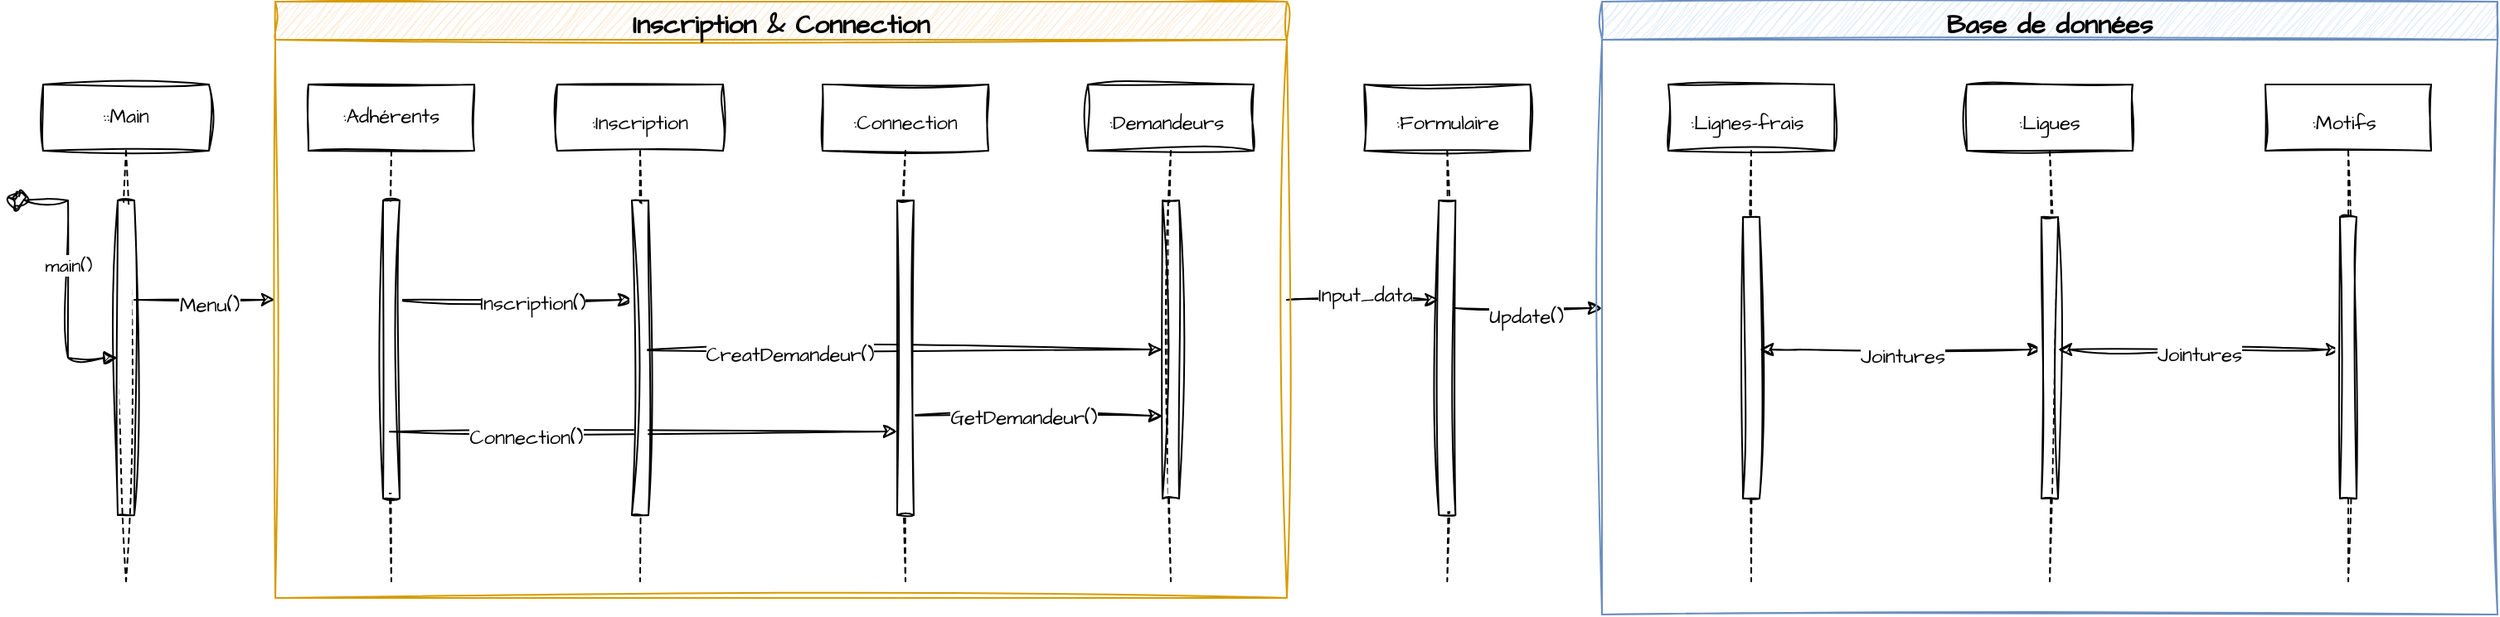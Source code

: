<mxfile version="22.1.5" type="github">
  <diagram name="Page-1" id="2YBvvXClWsGukQMizWep">
    <mxGraphModel dx="1844" dy="2168" grid="1" gridSize="10" guides="1" tooltips="1" connect="1" arrows="1" fold="1" page="1" pageScale="1" pageWidth="850" pageHeight="1100" background="none" math="0" shadow="0">
      <root>
        <mxCell id="0" />
        <mxCell id="1" parent="0" />
        <mxCell id="RRASFoo9B7p19ly4RnA5-65" style="rounded=0;sketch=1;hachureGap=4;jiggle=2;curveFitting=1;orthogonalLoop=1;jettySize=auto;html=1;elbow=horizontal;fontFamily=Architects Daughter;fontSource=https%3A%2F%2Ffonts.googleapis.com%2Fcss%3Ffamily%3DArchitects%2BDaughter;fontSize=16;entryX=0;entryY=0.5;entryDx=0;entryDy=0;" edge="1" parent="1" source="aM9ryv3xv72pqoxQDRHE-2" target="RRASFoo9B7p19ly4RnA5-80">
          <mxGeometry relative="1" as="geometry">
            <mxPoint x="155.0" y="120" as="sourcePoint" />
            <mxPoint x="805" y="120" as="targetPoint" />
          </mxGeometry>
        </mxCell>
        <mxCell id="RRASFoo9B7p19ly4RnA5-66" value="&lt;font style=&quot;font-size: 12px;&quot;&gt;Menu()&lt;/font&gt;" style="edgeLabel;html=1;align=center;verticalAlign=middle;resizable=0;points=[];fontSize=20;fontFamily=Architects Daughter;" vertex="1" connectable="0" parent="RRASFoo9B7p19ly4RnA5-65">
          <mxGeometry x="0.64" y="3" relative="1" as="geometry">
            <mxPoint x="-25" y="3" as="offset" />
          </mxGeometry>
        </mxCell>
        <mxCell id="aM9ryv3xv72pqoxQDRHE-1" value="::Main" style="shape=umlLifeline;perimeter=lifelinePerimeter;whiteSpace=wrap;html=1;container=0;dropTarget=0;collapsible=0;recursiveResize=0;outlineConnect=0;portConstraint=eastwest;newEdgeStyle={&quot;edgeStyle&quot;:&quot;elbowEdgeStyle&quot;,&quot;elbow&quot;:&quot;vertical&quot;,&quot;curved&quot;:0,&quot;rounded&quot;:0};fontFamily=Architects Daughter;fontSource=https%3A%2F%2Ffonts.googleapis.com%2Fcss%3Ffamily%3DArchitects%2BDaughter;sketch=1;curveFitting=1;jiggle=2;" parent="1" vertex="1">
          <mxGeometry x="100" y="40" width="100" height="300" as="geometry" />
        </mxCell>
        <mxCell id="aM9ryv3xv72pqoxQDRHE-2" value="" style="html=1;points=[];perimeter=orthogonalPerimeter;outlineConnect=0;targetShapes=umlLifeline;portConstraint=eastwest;newEdgeStyle={&quot;edgeStyle&quot;:&quot;elbowEdgeStyle&quot;,&quot;elbow&quot;:&quot;vertical&quot;,&quot;curved&quot;:0,&quot;rounded&quot;:0};fontFamily=Architects Daughter;fontSource=https%3A%2F%2Ffonts.googleapis.com%2Fcss%3Ffamily%3DArchitects%2BDaughter;sketch=1;curveFitting=1;jiggle=2;" parent="aM9ryv3xv72pqoxQDRHE-1" vertex="1">
          <mxGeometry x="45" y="70" width="10" height="190" as="geometry" />
        </mxCell>
        <mxCell id="aM9ryv3xv72pqoxQDRHE-3" value="main()" style="html=1;verticalAlign=bottom;startArrow=oval;endArrow=block;startSize=8;edgeStyle=elbowEdgeStyle;elbow=horizontal;curved=0;rounded=0;fontFamily=Architects Daughter;fontSource=https%3A%2F%2Ffonts.googleapis.com%2Fcss%3Ffamily%3DArchitects%2BDaughter;sketch=1;curveFitting=1;jiggle=2;" parent="aM9ryv3xv72pqoxQDRHE-1" target="aM9ryv3xv72pqoxQDRHE-2" edge="1">
          <mxGeometry relative="1" as="geometry">
            <mxPoint x="-15" y="70" as="sourcePoint" />
          </mxGeometry>
        </mxCell>
        <mxCell id="RRASFoo9B7p19ly4RnA5-67" style="edgeStyle=elbowEdgeStyle;rounded=0;sketch=1;hachureGap=4;jiggle=2;curveFitting=1;orthogonalLoop=1;jettySize=auto;html=1;elbow=vertical;curved=0;fontFamily=Architects Daughter;fontSource=https%3A%2F%2Ffonts.googleapis.com%2Fcss%3Ffamily%3DArchitects%2BDaughter;fontSize=16;" edge="1" parent="1" target="RRASFoo9B7p19ly4RnA5-49">
          <mxGeometry relative="1" as="geometry">
            <mxPoint x="309.447" y="169.998" as="sourcePoint" />
            <mxPoint x="485" y="169.998" as="targetPoint" />
          </mxGeometry>
        </mxCell>
        <mxCell id="RRASFoo9B7p19ly4RnA5-75" value="&lt;font style=&quot;font-size: 12px;&quot;&gt;Inscription()&lt;/font&gt;" style="edgeLabel;html=1;align=center;verticalAlign=middle;resizable=0;points=[];fontSize=20;fontFamily=Architects Daughter;" vertex="1" connectable="0" parent="RRASFoo9B7p19ly4RnA5-67">
          <mxGeometry x="0.168" y="1" relative="1" as="geometry">
            <mxPoint as="offset" />
          </mxGeometry>
        </mxCell>
        <mxCell id="aM9ryv3xv72pqoxQDRHE-5" value=":Adhérents" style="shape=umlLifeline;perimeter=lifelinePerimeter;whiteSpace=wrap;html=1;container=0;dropTarget=0;collapsible=0;recursiveResize=0;outlineConnect=0;portConstraint=eastwest;newEdgeStyle={&quot;edgeStyle&quot;:&quot;elbowEdgeStyle&quot;,&quot;elbow&quot;:&quot;vertical&quot;,&quot;curved&quot;:0,&quot;rounded&quot;:0};fontFamily=Architects Daughter;fontSource=https%3A%2F%2Ffonts.googleapis.com%2Fcss%3Ffamily%3DArchitects%2BDaughter;sketch=1;curveFitting=1;jiggle=2;" parent="1" vertex="1">
          <mxGeometry x="260" y="40" width="100" height="300" as="geometry" />
        </mxCell>
        <mxCell id="aM9ryv3xv72pqoxQDRHE-6" value="" style="html=1;points=[];perimeter=orthogonalPerimeter;outlineConnect=0;targetShapes=umlLifeline;portConstraint=eastwest;newEdgeStyle={&quot;edgeStyle&quot;:&quot;elbowEdgeStyle&quot;,&quot;elbow&quot;:&quot;vertical&quot;,&quot;curved&quot;:0,&quot;rounded&quot;:0};fontFamily=Architects Daughter;fontSource=https%3A%2F%2Ffonts.googleapis.com%2Fcss%3Ffamily%3DArchitects%2BDaughter;sketch=1;curveFitting=1;jiggle=2;" parent="aM9ryv3xv72pqoxQDRHE-5" vertex="1">
          <mxGeometry x="45" y="70" width="10" height="180" as="geometry" />
        </mxCell>
        <mxCell id="RRASFoo9B7p19ly4RnA5-60" style="edgeStyle=elbowEdgeStyle;rounded=0;sketch=1;hachureGap=4;jiggle=2;curveFitting=1;orthogonalLoop=1;jettySize=auto;html=1;elbow=vertical;curved=0;entryX=0;entryY=0.5;entryDx=0;entryDy=0;fontFamily=Architects Daughter;fontSource=https%3A%2F%2Ffonts.googleapis.com%2Fcss%3Ffamily%3DArchitects%2BDaughter;fontSize=16;" edge="1" parent="1" source="RRASFoo9B7p19ly4RnA5-31" target="RRASFoo9B7p19ly4RnA5-55">
          <mxGeometry relative="1" as="geometry">
            <mxPoint x="1168.5" y="181" as="sourcePoint" />
            <mxPoint x="1280" y="180" as="targetPoint" />
          </mxGeometry>
        </mxCell>
        <mxCell id="RRASFoo9B7p19ly4RnA5-81" value="&lt;font style=&quot;font-size: 12px;&quot;&gt;Update()&lt;/font&gt;" style="edgeLabel;html=1;align=center;verticalAlign=middle;resizable=0;points=[];fontSize=20;fontFamily=Architects Daughter;" vertex="1" connectable="0" parent="RRASFoo9B7p19ly4RnA5-60">
          <mxGeometry x="-0.064" y="-2" relative="1" as="geometry">
            <mxPoint x="1" as="offset" />
          </mxGeometry>
        </mxCell>
        <mxCell id="RRASFoo9B7p19ly4RnA5-30" value="&lt;font style=&quot;font-size: 12px;&quot;&gt;:Formulaire&lt;br&gt;&lt;/font&gt;" style="shape=umlLifeline;perimeter=lifelinePerimeter;whiteSpace=wrap;html=1;container=0;dropTarget=0;collapsible=0;recursiveResize=0;outlineConnect=0;portConstraint=eastwest;newEdgeStyle={&quot;edgeStyle&quot;:&quot;elbowEdgeStyle&quot;,&quot;elbow&quot;:&quot;vertical&quot;,&quot;curved&quot;:0,&quot;rounded&quot;:0};fontFamily=Architects Daughter;fontSource=https%3A%2F%2Ffonts.googleapis.com%2Fcss%3Ffamily%3DArchitects%2BDaughter;sketch=1;curveFitting=1;jiggle=2;hachureGap=4;fontSize=20;" vertex="1" parent="1">
          <mxGeometry x="896.67" y="40" width="100" height="300" as="geometry" />
        </mxCell>
        <mxCell id="RRASFoo9B7p19ly4RnA5-31" value="" style="html=1;points=[];perimeter=orthogonalPerimeter;outlineConnect=0;targetShapes=umlLifeline;portConstraint=eastwest;newEdgeStyle={&quot;edgeStyle&quot;:&quot;elbowEdgeStyle&quot;,&quot;elbow&quot;:&quot;vertical&quot;,&quot;curved&quot;:0,&quot;rounded&quot;:0};fontFamily=Architects Daughter;fontSource=https%3A%2F%2Ffonts.googleapis.com%2Fcss%3Ffamily%3DArchitects%2BDaughter;sketch=1;curveFitting=1;jiggle=2;hachureGap=4;fontSize=20;" vertex="1" parent="RRASFoo9B7p19ly4RnA5-30">
          <mxGeometry x="45" y="70" width="10" height="190" as="geometry" />
        </mxCell>
        <mxCell id="RRASFoo9B7p19ly4RnA5-59" style="rounded=0;sketch=1;hachureGap=4;jiggle=2;curveFitting=1;orthogonalLoop=1;jettySize=auto;html=1;fontFamily=Architects Daughter;fontSource=https%3A%2F%2Ffonts.googleapis.com%2Fcss%3Ffamily%3DArchitects%2BDaughter;fontSize=16;exitX=1;exitY=0.5;exitDx=0;exitDy=0;" edge="1" parent="1" source="RRASFoo9B7p19ly4RnA5-80" target="RRASFoo9B7p19ly4RnA5-31">
          <mxGeometry relative="1" as="geometry">
            <mxPoint x="815" y="150" as="sourcePoint" />
            <mxPoint x="1005" y="150" as="targetPoint" />
          </mxGeometry>
        </mxCell>
        <mxCell id="RRASFoo9B7p19ly4RnA5-77" value="&lt;span style=&quot;font-size: 12px;&quot;&gt;Input_data&lt;/span&gt;" style="edgeLabel;html=1;align=center;verticalAlign=middle;resizable=0;points=[];fontSize=20;fontFamily=Architects Daughter;" vertex="1" connectable="0" parent="RRASFoo9B7p19ly4RnA5-59">
          <mxGeometry x="0.013" y="6" relative="1" as="geometry">
            <mxPoint as="offset" />
          </mxGeometry>
        </mxCell>
        <mxCell id="RRASFoo9B7p19ly4RnA5-55" value="&lt;font style=&quot;font-size: 16px;&quot;&gt;Base de données&lt;/font&gt;" style="swimlane;whiteSpace=wrap;html=1;sketch=1;hachureGap=4;jiggle=2;curveFitting=1;fontFamily=Architects Daughter;fontSource=https%3A%2F%2Ffonts.googleapis.com%2Fcss%3Ffamily%3DArchitects%2BDaughter;fontSize=20;fillColor=#dae8fc;strokeColor=#6c8ebf;" vertex="1" parent="1">
          <mxGeometry x="1040" y="-10" width="540" height="370" as="geometry" />
        </mxCell>
        <mxCell id="RRASFoo9B7p19ly4RnA5-11" value="" style="edgeStyle=elbowEdgeStyle;rounded=0;sketch=1;hachureGap=4;jiggle=2;curveFitting=1;orthogonalLoop=1;jettySize=auto;html=1;elbow=vertical;curved=0;fontFamily=Architects Daughter;fontSource=https%3A%2F%2Ffonts.googleapis.com%2Fcss%3Ffamily%3DArchitects%2BDaughter;fontSize=16;startArrow=classic;startFill=1;" edge="1" parent="RRASFoo9B7p19ly4RnA5-55">
          <mxGeometry relative="1" as="geometry">
            <mxPoint x="95" y="210.0" as="sourcePoint" />
            <mxPoint x="265" y="210.0" as="targetPoint" />
            <Array as="points">
              <mxPoint x="120" y="210" />
            </Array>
          </mxGeometry>
        </mxCell>
        <mxCell id="RRASFoo9B7p19ly4RnA5-78" value="&lt;font style=&quot;font-size: 12px;&quot;&gt;Jointures&lt;/font&gt;" style="edgeLabel;html=1;align=center;verticalAlign=middle;resizable=0;points=[];fontSize=20;fontFamily=Architects Daughter;" vertex="1" connectable="0" parent="RRASFoo9B7p19ly4RnA5-11">
          <mxGeometry x="0.011" y="-1" relative="1" as="geometry">
            <mxPoint as="offset" />
          </mxGeometry>
        </mxCell>
        <mxCell id="RRASFoo9B7p19ly4RnA5-6" value="&lt;font style=&quot;font-size: 12px;&quot;&gt;&lt;font style=&quot;font-size: 12px;&quot;&gt;:&lt;/font&gt;Lignes-frais&amp;nbsp;&lt;/font&gt;" style="shape=umlLifeline;perimeter=lifelinePerimeter;whiteSpace=wrap;html=1;container=0;dropTarget=0;collapsible=0;recursiveResize=0;outlineConnect=0;portConstraint=eastwest;newEdgeStyle={&quot;edgeStyle&quot;:&quot;elbowEdgeStyle&quot;,&quot;elbow&quot;:&quot;vertical&quot;,&quot;curved&quot;:0,&quot;rounded&quot;:0};fontFamily=Architects Daughter;fontSource=https%3A%2F%2Ffonts.googleapis.com%2Fcss%3Ffamily%3DArchitects%2BDaughter;sketch=1;curveFitting=1;jiggle=2;hachureGap=4;fontSize=20;" vertex="1" parent="RRASFoo9B7p19ly4RnA5-55">
          <mxGeometry x="40" y="50" width="100" height="300" as="geometry" />
        </mxCell>
        <mxCell id="RRASFoo9B7p19ly4RnA5-7" value="" style="html=1;points=[];perimeter=orthogonalPerimeter;outlineConnect=0;targetShapes=umlLifeline;portConstraint=eastwest;newEdgeStyle={&quot;edgeStyle&quot;:&quot;elbowEdgeStyle&quot;,&quot;elbow&quot;:&quot;vertical&quot;,&quot;curved&quot;:0,&quot;rounded&quot;:0};fontFamily=Architects Daughter;fontSource=https%3A%2F%2Ffonts.googleapis.com%2Fcss%3Ffamily%3DArchitects%2BDaughter;sketch=1;curveFitting=1;jiggle=2;hachureGap=4;fontSize=20;" vertex="1" parent="RRASFoo9B7p19ly4RnA5-6">
          <mxGeometry x="45" y="80" width="10" height="170" as="geometry" />
        </mxCell>
        <mxCell id="RRASFoo9B7p19ly4RnA5-14" value="" style="edgeStyle=elbowEdgeStyle;rounded=0;sketch=1;hachureGap=4;jiggle=2;curveFitting=1;orthogonalLoop=1;jettySize=auto;html=1;elbow=horizontal;curved=0;fontFamily=Architects Daughter;fontSource=https%3A%2F%2Ffonts.googleapis.com%2Fcss%3Ffamily%3DArchitects%2BDaughter;fontSize=16;startArrow=classic;startFill=1;" edge="1" parent="RRASFoo9B7p19ly4RnA5-55">
          <mxGeometry relative="1" as="geometry">
            <mxPoint x="275" y="210.0" as="sourcePoint" />
            <mxPoint x="445" y="210.0" as="targetPoint" />
          </mxGeometry>
        </mxCell>
        <mxCell id="RRASFoo9B7p19ly4RnA5-79" value="&lt;font style=&quot;font-size: 12px;&quot;&gt;Jointures&lt;/font&gt;" style="edgeLabel;html=1;align=center;verticalAlign=middle;resizable=0;points=[];fontSize=20;fontFamily=Architects Daughter;" vertex="1" connectable="0" parent="RRASFoo9B7p19ly4RnA5-14">
          <mxGeometry x="0.334" y="3" relative="1" as="geometry">
            <mxPoint x="-29" y="3" as="offset" />
          </mxGeometry>
        </mxCell>
        <mxCell id="RRASFoo9B7p19ly4RnA5-9" value="&lt;font style=&quot;font-size: 12px;&quot;&gt;:Ligues&lt;/font&gt;" style="shape=umlLifeline;perimeter=lifelinePerimeter;whiteSpace=wrap;html=1;container=0;dropTarget=0;collapsible=0;recursiveResize=0;outlineConnect=0;portConstraint=eastwest;newEdgeStyle={&quot;edgeStyle&quot;:&quot;elbowEdgeStyle&quot;,&quot;elbow&quot;:&quot;vertical&quot;,&quot;curved&quot;:0,&quot;rounded&quot;:0};fontFamily=Architects Daughter;fontSource=https%3A%2F%2Ffonts.googleapis.com%2Fcss%3Ffamily%3DArchitects%2BDaughter;sketch=1;curveFitting=1;jiggle=2;hachureGap=4;fontSize=20;" vertex="1" parent="RRASFoo9B7p19ly4RnA5-55">
          <mxGeometry x="220" y="50" width="100" height="300" as="geometry" />
        </mxCell>
        <mxCell id="RRASFoo9B7p19ly4RnA5-10" value="" style="html=1;points=[];perimeter=orthogonalPerimeter;outlineConnect=0;targetShapes=umlLifeline;portConstraint=eastwest;newEdgeStyle={&quot;edgeStyle&quot;:&quot;elbowEdgeStyle&quot;,&quot;elbow&quot;:&quot;vertical&quot;,&quot;curved&quot;:0,&quot;rounded&quot;:0};fontFamily=Architects Daughter;fontSource=https%3A%2F%2Ffonts.googleapis.com%2Fcss%3Ffamily%3DArchitects%2BDaughter;sketch=1;curveFitting=1;jiggle=2;hachureGap=4;fontSize=20;" vertex="1" parent="RRASFoo9B7p19ly4RnA5-9">
          <mxGeometry x="45" y="80" width="10" height="170" as="geometry" />
        </mxCell>
        <mxCell id="RRASFoo9B7p19ly4RnA5-12" value="&lt;font style=&quot;font-size: 12px;&quot;&gt;:Motifs&amp;nbsp;&lt;/font&gt;" style="shape=umlLifeline;perimeter=lifelinePerimeter;whiteSpace=wrap;html=1;container=0;dropTarget=0;collapsible=0;recursiveResize=0;outlineConnect=0;portConstraint=eastwest;newEdgeStyle={&quot;edgeStyle&quot;:&quot;elbowEdgeStyle&quot;,&quot;elbow&quot;:&quot;vertical&quot;,&quot;curved&quot;:0,&quot;rounded&quot;:0};fontFamily=Architects Daughter;fontSource=https%3A%2F%2Ffonts.googleapis.com%2Fcss%3Ffamily%3DArchitects%2BDaughter;sketch=1;curveFitting=1;jiggle=2;hachureGap=4;fontSize=20;" vertex="1" parent="RRASFoo9B7p19ly4RnA5-55">
          <mxGeometry x="400" y="50" width="100" height="300" as="geometry" />
        </mxCell>
        <mxCell id="RRASFoo9B7p19ly4RnA5-13" value="" style="html=1;points=[];perimeter=orthogonalPerimeter;outlineConnect=0;targetShapes=umlLifeline;portConstraint=eastwest;newEdgeStyle={&quot;edgeStyle&quot;:&quot;elbowEdgeStyle&quot;,&quot;elbow&quot;:&quot;vertical&quot;,&quot;curved&quot;:0,&quot;rounded&quot;:0};fontFamily=Architects Daughter;fontSource=https%3A%2F%2Ffonts.googleapis.com%2Fcss%3Ffamily%3DArchitects%2BDaughter;sketch=1;curveFitting=1;jiggle=2;hachureGap=4;fontSize=20;" vertex="1" parent="RRASFoo9B7p19ly4RnA5-12">
          <mxGeometry x="45" y="80" width="10" height="170" as="geometry" />
        </mxCell>
        <mxCell id="RRASFoo9B7p19ly4RnA5-69" style="edgeStyle=elbowEdgeStyle;rounded=0;sketch=1;hachureGap=4;jiggle=2;curveFitting=1;orthogonalLoop=1;jettySize=auto;html=1;elbow=vertical;curved=0;fontFamily=Architects Daughter;fontSource=https%3A%2F%2Ffonts.googleapis.com%2Fcss%3Ffamily%3DArchitects%2BDaughter;fontSize=16;" edge="1" parent="1" target="RRASFoo9B7p19ly4RnA5-43">
          <mxGeometry relative="1" as="geometry">
            <mxPoint x="309" y="249.63" as="sourcePoint" />
            <mxPoint x="645" y="249.63" as="targetPoint" />
          </mxGeometry>
        </mxCell>
        <mxCell id="RRASFoo9B7p19ly4RnA5-76" value="&lt;font style=&quot;font-size: 12px;&quot;&gt;Connection()&lt;br&gt;&lt;/font&gt;" style="edgeLabel;html=1;align=center;verticalAlign=middle;resizable=0;points=[];fontSize=20;fontFamily=Architects Daughter;" vertex="1" connectable="0" parent="RRASFoo9B7p19ly4RnA5-69">
          <mxGeometry x="-0.468" y="-3" relative="1" as="geometry">
            <mxPoint y="-3" as="offset" />
          </mxGeometry>
        </mxCell>
        <mxCell id="RRASFoo9B7p19ly4RnA5-80" value="&lt;font style=&quot;font-size: 16px;&quot;&gt;Inscription &amp;amp; Connection&lt;/font&gt;" style="swimlane;whiteSpace=wrap;html=1;sketch=1;hachureGap=4;jiggle=2;curveFitting=1;fontFamily=Architects Daughter;fontSource=https%3A%2F%2Ffonts.googleapis.com%2Fcss%3Ffamily%3DArchitects%2BDaughter;fontSize=20;fillColor=#ffe6cc;strokeColor=#d79b00;" vertex="1" parent="1">
          <mxGeometry x="240" y="-10" width="610" height="360" as="geometry" />
        </mxCell>
        <mxCell id="RRASFoo9B7p19ly4RnA5-45" value="" style="edgeStyle=elbowEdgeStyle;rounded=0;sketch=1;hachureGap=4;jiggle=2;curveFitting=1;orthogonalLoop=1;jettySize=auto;html=1;elbow=vertical;curved=0;fontFamily=Architects Daughter;fontSource=https%3A%2F%2Ffonts.googleapis.com%2Fcss%3Ffamily%3DArchitects%2BDaughter;fontSize=16;" edge="1" parent="RRASFoo9B7p19ly4RnA5-80">
          <mxGeometry relative="1" as="geometry">
            <mxPoint x="220.001" y="210.417" as="sourcePoint" />
            <mxPoint x="535" y="209.999" as="targetPoint" />
          </mxGeometry>
        </mxCell>
        <mxCell id="RRASFoo9B7p19ly4RnA5-56" value="&lt;font style=&quot;font-size: 12px;&quot;&gt;CreatDemandeur()&lt;/font&gt;" style="edgeLabel;html=1;align=center;verticalAlign=middle;resizable=0;points=[];fontSize=20;fontFamily=Architects Daughter;" vertex="1" connectable="0" parent="RRASFoo9B7p19ly4RnA5-45">
          <mxGeometry x="-0.124" y="4" relative="1" as="geometry">
            <mxPoint x="-48" y="4" as="offset" />
          </mxGeometry>
        </mxCell>
        <mxCell id="RRASFoo9B7p19ly4RnA5-61" style="edgeStyle=elbowEdgeStyle;rounded=0;sketch=1;hachureGap=4;jiggle=2;curveFitting=1;orthogonalLoop=1;jettySize=auto;html=1;elbow=vertical;curved=0;fontFamily=Architects Daughter;fontSource=https%3A%2F%2Ffonts.googleapis.com%2Fcss%3Ffamily%3DArchitects%2BDaughter;fontSize=16;" edge="1" parent="RRASFoo9B7p19ly4RnA5-80">
          <mxGeometry relative="1" as="geometry">
            <mxPoint x="379.447" y="249.995" as="sourcePoint" />
            <mxPoint x="535" y="249.995" as="targetPoint" />
          </mxGeometry>
        </mxCell>
        <mxCell id="RRASFoo9B7p19ly4RnA5-63" value="&lt;font style=&quot;font-size: 12px;&quot;&gt;GetDemandeur()&lt;/font&gt;" style="edgeLabel;html=1;align=center;verticalAlign=middle;resizable=0;points=[];fontSize=20;fontFamily=Architects Daughter;" vertex="1" connectable="0" parent="RRASFoo9B7p19ly4RnA5-61">
          <mxGeometry x="-0.082" y="2" relative="1" as="geometry">
            <mxPoint as="offset" />
          </mxGeometry>
        </mxCell>
        <mxCell id="RRASFoo9B7p19ly4RnA5-48" value="&lt;font style=&quot;font-size: 12px;&quot;&gt;:Inscription&lt;/font&gt;" style="shape=umlLifeline;perimeter=lifelinePerimeter;whiteSpace=wrap;html=1;container=0;dropTarget=0;collapsible=0;recursiveResize=0;outlineConnect=0;portConstraint=eastwest;newEdgeStyle={&quot;edgeStyle&quot;:&quot;elbowEdgeStyle&quot;,&quot;elbow&quot;:&quot;vertical&quot;,&quot;curved&quot;:0,&quot;rounded&quot;:0};fontFamily=Architects Daughter;fontSource=https%3A%2F%2Ffonts.googleapis.com%2Fcss%3Ffamily%3DArchitects%2BDaughter;sketch=1;curveFitting=1;jiggle=2;hachureGap=4;fontSize=20;" vertex="1" parent="RRASFoo9B7p19ly4RnA5-80">
          <mxGeometry x="170" y="50" width="100" height="300" as="geometry" />
        </mxCell>
        <mxCell id="RRASFoo9B7p19ly4RnA5-49" value="" style="html=1;points=[];perimeter=orthogonalPerimeter;outlineConnect=0;targetShapes=umlLifeline;portConstraint=eastwest;newEdgeStyle={&quot;edgeStyle&quot;:&quot;elbowEdgeStyle&quot;,&quot;elbow&quot;:&quot;vertical&quot;,&quot;curved&quot;:0,&quot;rounded&quot;:0};fontFamily=Architects Daughter;fontSource=https%3A%2F%2Ffonts.googleapis.com%2Fcss%3Ffamily%3DArchitects%2BDaughter;sketch=1;curveFitting=1;jiggle=2;hachureGap=4;fontSize=20;" vertex="1" parent="RRASFoo9B7p19ly4RnA5-48">
          <mxGeometry x="45" y="70" width="10" height="190" as="geometry" />
        </mxCell>
        <mxCell id="RRASFoo9B7p19ly4RnA5-42" value="&lt;font style=&quot;font-size: 12px;&quot;&gt;:Connection&lt;/font&gt;" style="shape=umlLifeline;perimeter=lifelinePerimeter;whiteSpace=wrap;html=1;container=0;dropTarget=0;collapsible=0;recursiveResize=0;outlineConnect=0;portConstraint=eastwest;newEdgeStyle={&quot;edgeStyle&quot;:&quot;elbowEdgeStyle&quot;,&quot;elbow&quot;:&quot;vertical&quot;,&quot;curved&quot;:0,&quot;rounded&quot;:0};fontFamily=Architects Daughter;fontSource=https%3A%2F%2Ffonts.googleapis.com%2Fcss%3Ffamily%3DArchitects%2BDaughter;sketch=1;curveFitting=1;jiggle=2;hachureGap=4;fontSize=20;" vertex="1" parent="RRASFoo9B7p19ly4RnA5-80">
          <mxGeometry x="330" y="50" width="100" height="300" as="geometry" />
        </mxCell>
        <mxCell id="RRASFoo9B7p19ly4RnA5-43" value="" style="html=1;points=[];perimeter=orthogonalPerimeter;outlineConnect=0;targetShapes=umlLifeline;portConstraint=eastwest;newEdgeStyle={&quot;edgeStyle&quot;:&quot;elbowEdgeStyle&quot;,&quot;elbow&quot;:&quot;vertical&quot;,&quot;curved&quot;:0,&quot;rounded&quot;:0};fontFamily=Architects Daughter;fontSource=https%3A%2F%2Ffonts.googleapis.com%2Fcss%3Ffamily%3DArchitects%2BDaughter;sketch=1;curveFitting=1;jiggle=2;hachureGap=4;fontSize=20;" vertex="1" parent="RRASFoo9B7p19ly4RnA5-42">
          <mxGeometry x="45" y="70" width="10" height="190" as="geometry" />
        </mxCell>
        <mxCell id="RRASFoo9B7p19ly4RnA5-1" value="&lt;font style=&quot;font-size: 12px;&quot;&gt;:Demandeurs&amp;nbsp;&lt;/font&gt;" style="shape=umlLifeline;perimeter=lifelinePerimeter;whiteSpace=wrap;html=1;container=0;dropTarget=0;collapsible=0;recursiveResize=0;outlineConnect=0;portConstraint=eastwest;newEdgeStyle={&quot;edgeStyle&quot;:&quot;elbowEdgeStyle&quot;,&quot;elbow&quot;:&quot;vertical&quot;,&quot;curved&quot;:0,&quot;rounded&quot;:0};fontFamily=Architects Daughter;fontSource=https%3A%2F%2Ffonts.googleapis.com%2Fcss%3Ffamily%3DArchitects%2BDaughter;sketch=1;curveFitting=1;jiggle=2;hachureGap=4;fontSize=20;" vertex="1" parent="RRASFoo9B7p19ly4RnA5-80">
          <mxGeometry x="490" y="50" width="100" height="300" as="geometry" />
        </mxCell>
        <mxCell id="RRASFoo9B7p19ly4RnA5-2" value="" style="html=1;points=[];perimeter=orthogonalPerimeter;outlineConnect=0;targetShapes=umlLifeline;portConstraint=eastwest;newEdgeStyle={&quot;edgeStyle&quot;:&quot;elbowEdgeStyle&quot;,&quot;elbow&quot;:&quot;vertical&quot;,&quot;curved&quot;:0,&quot;rounded&quot;:0};fontFamily=Architects Daughter;fontSource=https%3A%2F%2Ffonts.googleapis.com%2Fcss%3Ffamily%3DArchitects%2BDaughter;sketch=1;curveFitting=1;jiggle=2;hachureGap=4;fontSize=20;" vertex="1" parent="RRASFoo9B7p19ly4RnA5-1">
          <mxGeometry x="45" y="70" width="10" height="180" as="geometry" />
        </mxCell>
      </root>
    </mxGraphModel>
  </diagram>
</mxfile>
